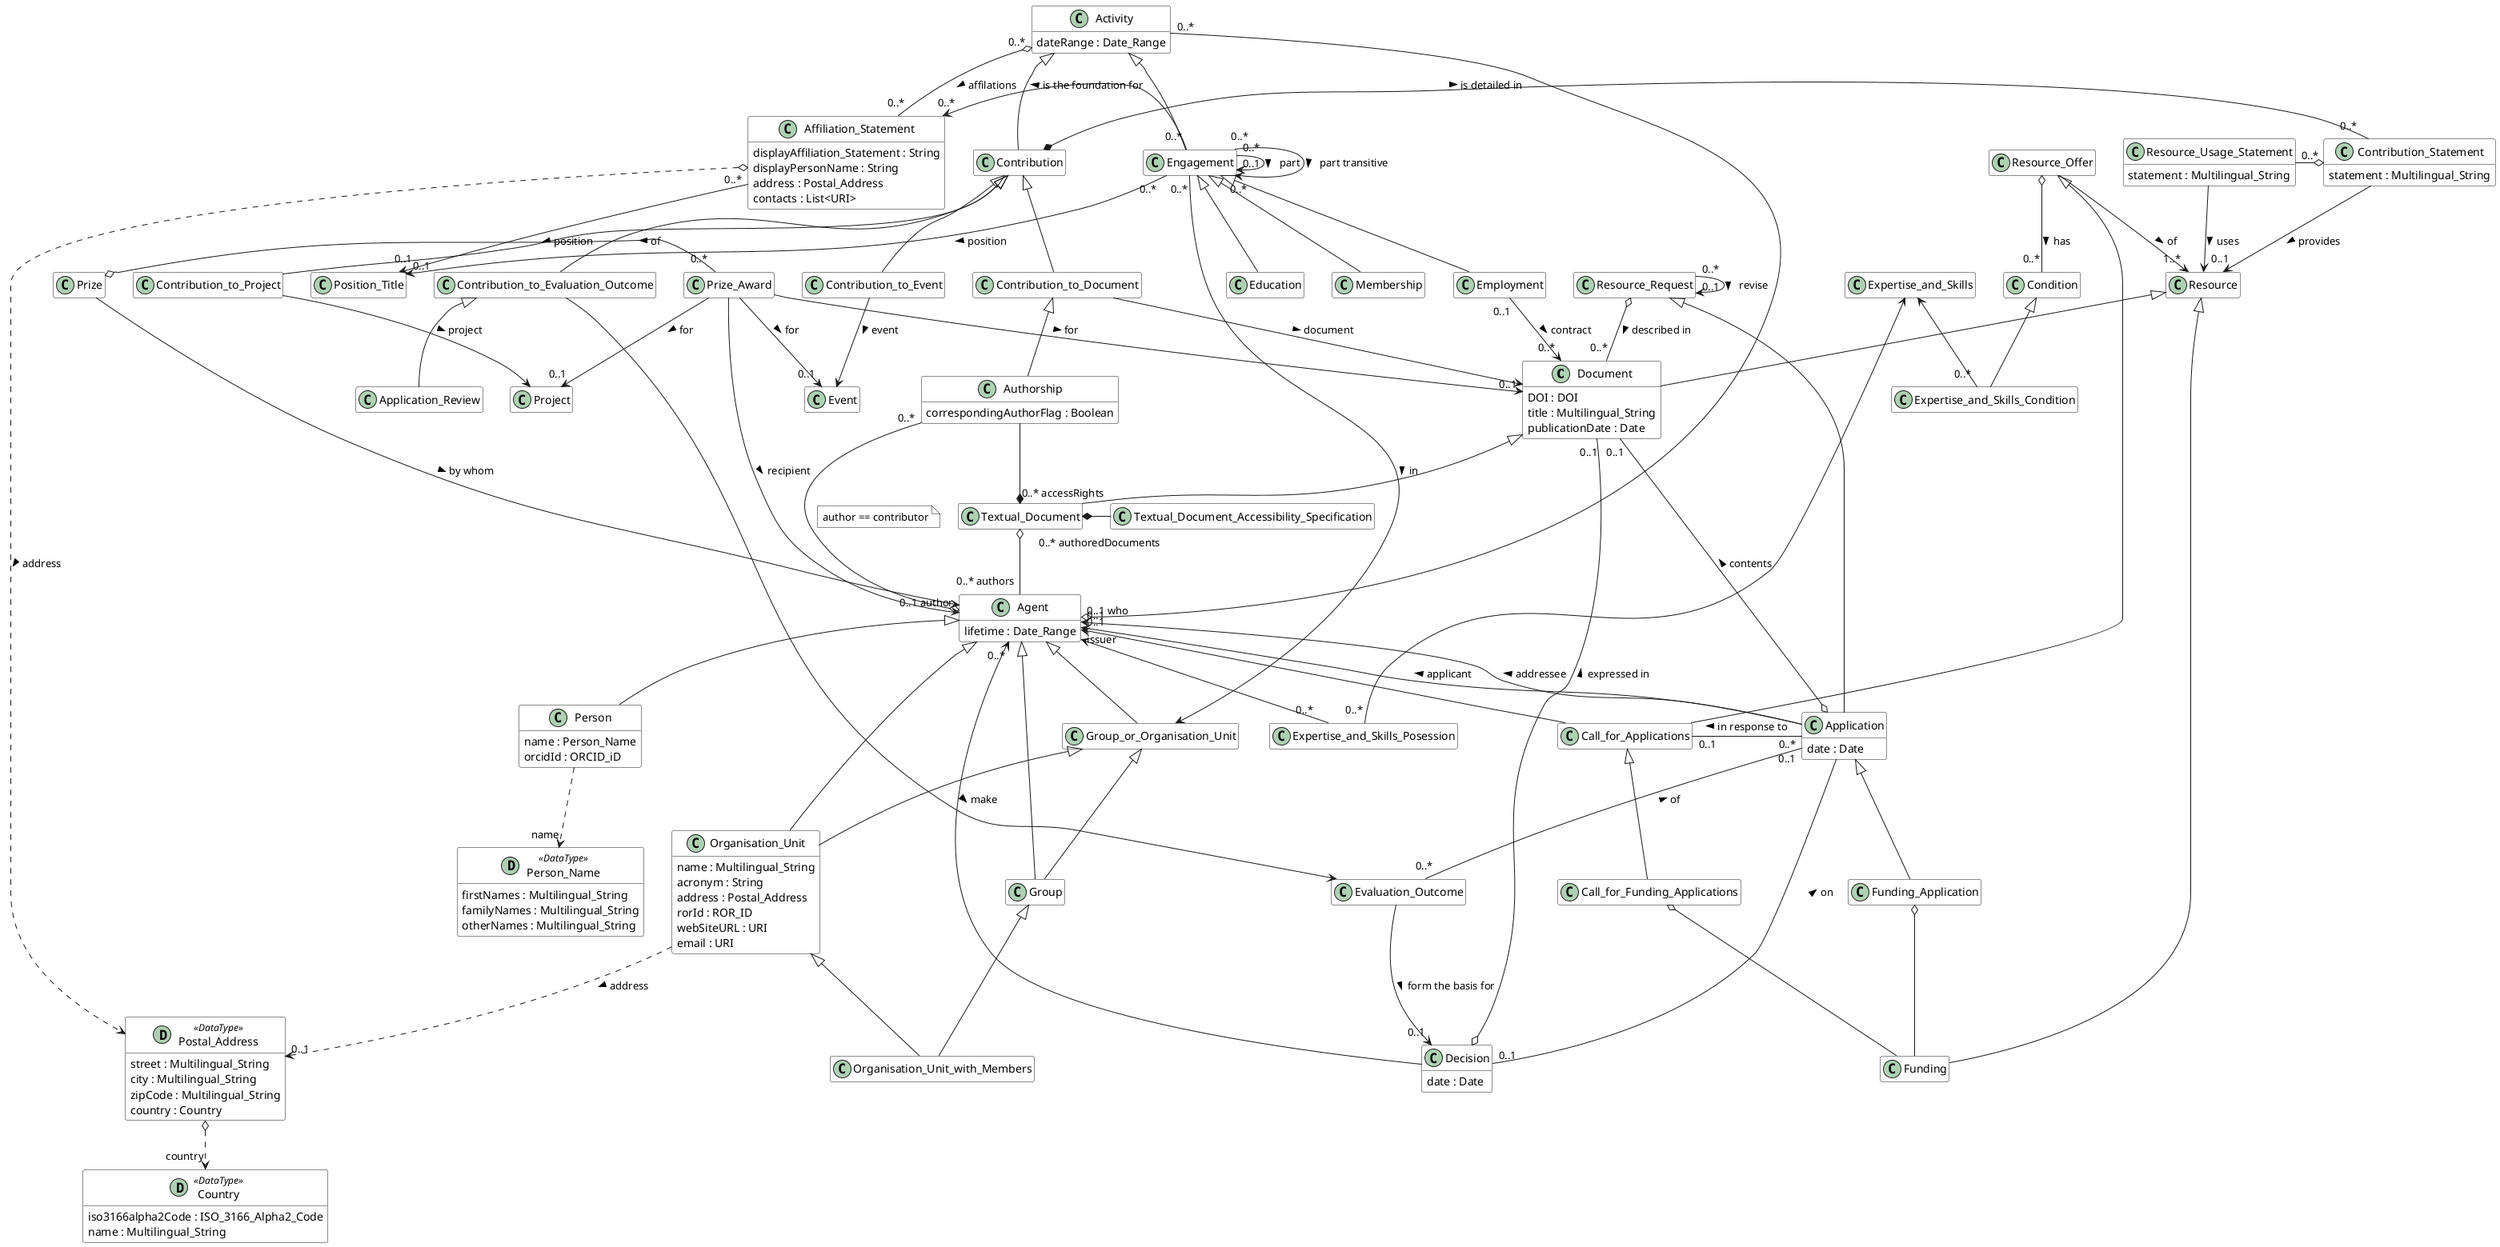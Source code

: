 @startuml
	!startsub common
        !define datatype(x) class x << (D,#add0b2) DataType>> #ffffff
        hide empty members
        skinparam BoxPadding 120
	!endsub

    !startsub Document
        class "Document" #ffffff {
            DOI : DOI
            title : Multilingual_String
            publicationDate : Date
        }
        class "Textual_Document" #ffffff {
        }
    !endsub

    !startsub TDAS
        class "Textual_Document_Accessibility_Specification" #ffffff {
        }
    !endsub

    !startsub Agent
        class "Agent" #ffffff {
        	lifetime : Date_Range
        }
        class "Group_or_Organisation_Unit" #ffffff {
        }
    !endsub

    !startsub OrgUnit
        class "Organisation_Unit" #ffffff {
            name : Multilingual_String
            acronym : String
            address : Postal_Address
            rorId : ROR_ID
            webSiteURL : URI
            email : URI
        }
    !endsub

    !startsub Person
        class "Person" #ffffff {
            name : Person_Name
            orcidId : ORCID_iD
        }

        datatype("Person_Name") {
            firstNames : Multilingual_String
            familyNames : Multilingual_String
            otherNames : Multilingual_String
        }
    !endsub

    !startsub Activity
        class "Activity" #ffffff {
      		dateRange : Date_Range
        }
    !endsub

    !startsub Membership
        class "Membership" #ffffff {
        }
    !endsub

    !startsub Group
        class "Group" #ffffff {
        }
    !endsub

    !startsub OrgUnitWithMembers
            class "Organisation_Unit_with_Members" #ffffff {
            }
    !endsub

    !startsub ContributionToProject
        class "Contribution_to_Project" #ffffff {
        }
    
        class "Project" #ffffff {
        }
    !endsub
    
    !startsub ContributionToEvent
        class "Contribution_to_Event" #ffffff {
        }
    
        class "Event" #ffffff {
        }
    !endsub

    !startsub Contribution
        class "Contribution" #ffffff {
        }
            
        class "Contribution_Statement" #ffffff {
            statement : Multilingual_String
        }
    
        class "Resource_Usage_Statement" #ffffff {
            statement : Multilingual_String
        }
    
        class "Resource" #ffffff {
        }

        class "Funding" #ffffff {
        }
    !endsub


    !startsub ContributionToDocument
        class "Contribution_to_Document" #ffffff {
        }
    !endsub

    !startsub Authorship
        class "Authorship" #ffffff {
            correspondingAuthorFlag : Boolean
        }
    !endsub

    !startsub PostalAddress
        datatype("Postal_Address") {
            street : Multilingual_String
            city : Multilingual_String
            zipCode : Multilingual_String
            country : Country
        }
        datatype("Country") {
             iso3166alpha2Code : ISO_3166_Alpha2_Code
             name : Multilingual_String
        }
    !endsub

    !startsub AffiliationStatement
        class "Affiliation_Statement" #ffffff {
            displayAffiliation_Statement : String
            displayPersonName : String
            address : Postal_Address
            contacts : List<URI>
        }
    !endsub AffiliationStatement

    !startsub Application
        class "Application" #ffffff {
            date : Date
        }

        class "Decision" #ffffff {
            date : Date
        }

        class "Funding_Application" #ffffff {
        }

        class "Call_for_Applications" #ffffff {

        }

        class "Call_for_Funding_Applications" #ffffff {
        }

		class "Evaluation_Outcome" #ffffff {
    	}

		class "Contribution_to_Evaluation_Outcome" #ffffff {
    	}

		class "Application_Review" #ffffff {
    	}

    !endsub Application

    !startsub Prize_Awards
		class "Prize" #ffffff {
    	}
		class "Prize_Award" #ffffff {
    	}
    !endsub

    !startsub Application
        "Application" -u-> "0..1" "Agent" : applicant >
    !endsub

    !startsub Application
        "Application" -u-> "0..1" "Agent" : addressee >
    !endsub

    !startsub Application
		"Call_for_Applications" -u-> "issuer" "Agent"
    !endsub

    !startsub Application
        "Application" "0..1" -- "0..*" "Evaluation_Outcome" : of <
    !endsub

    !startsub Application
        "Application" "0..*" -l- "0..1" "Call_for_Applications" : in response to >
    !endsub

    !startsub Application
        "Application" o-- "0..1" "Document" : contents >
    !endsub

    !startsub Application
        "Application" -r- "0..1" "Decision" : on <
    !endsub

    !startsub Application
        "Decision" o-- "0..1" "Document" : expressed in >
    !endsub

    !startsub Application
        "Application" <|-d- "Funding_Application"
    !endsub

    !startsub Application
        "Call_for_Applications" <|-d- "Call_for_Funding_Applications"
		"Call_for_Funding_Applications" o-- "Funding"
		"Funding_Application" o-- "Funding"
    !endsub

    !startsub Application
        "Decision" -u-> "0..*" "Agent" : make <
    !endsub

    !startsub Application
        "Evaluation_Outcome" -d-> "0..1" "Decision" : form the basis for >
    !endsub

    !startsub Application
        "Contribution" <|-- "Contribution_to_Evaluation_Outcome"
        "Contribution_to_Evaluation_Outcome" <|-d- "Application_Review"
    !endsub

    !startsub Application
        "Contribution_to_Evaluation_Outcome" --> "Evaluation_Outcome"
    !endsub

    !startsub PostalAddress
        "Postal_Address" o..> "country" "Country"
    !endsub

    !startsub PostalAddress
        "Affiliation_Statement" o..> "Postal_Address" : address >
    !endsub

    !startsub AffiliationStatement
        "Activity" "0..*" o-- "0..*" "Affiliation_Statement" : affilations >
    !endsub

    !startsub Contribution
        "Contribution" *-l- "0..*" "Contribution_Statement" : is detailed in >
    !endsub

    !startsub ContributionToDocument
        "Contribution_to_Document" --> "Document" : document >
    !endsub

    !startsub Activity
        "Activity" "0..*" --o "0..1 who" "Agent"
    !endsub

    !startsub Authorship
        "Authorship" --* "Textual_Document"
    !endsub

    !startsub Authorship
        "Contribution_to_Document" <|-- "Authorship"
    !endsub

    !startsub ContributionToDocument
        "Contribution" <|-- "Contribution_to_Document"
    !endsub

    !startsub ContributionToProject
        "Contribution" <|-- "Contribution_to_Project"
    !endsub

    !startsub ContributionToProject
        "Contribution_to_Project" --> "Project" : project >
    !endsub

    !startsub ContributionToEvent
        "Contribution" <|-- "Contribution_to_Event"
    !endsub

    !startsub ContributionToEvent
        "Contribution_to_Event" --> "Event" : event >
    !endsub

    !startsub Contribution
        "Activity" <|-- "Contribution"
    !endsub

    !startsub Contribution
         "Contribution_Statement" --> "0..1" "Resource" : provides >
         "Resource_Usage_Statement" --> "Resource" : uses >
         "Contribution_Statement" o-l- "0..*" "Resource_Usage_Statement"
         "Resource" <|-- "Funding"
    !endsub

    !startsub Authorship
        "Authorship" "0..*" --o "0..1 author" "Agent"
    !endsub

    note on link #white : author == contributor

    !startsub Person
        "Person" ..> "name" "Person_Name"
    !endsub

    !startsub Person
        "Agent" <|-- "Person"
    !endsub

    !startsub OrgUnit
        "Agent" <|-- "Organisation_Unit"
    !endsub

    !startsub PostalAddress
        "Organisation_Unit" ..> "0..1" "Postal_Address" : address >
    !endsub

    !startsub Group
        "Agent" <|-- "Group"
    !endsub

    !startsub OrgUnitWithMembers
        "Group" <|-- "Organisation_Unit_with_Members"
    !endsub

    !startsub OrgUnitWithMembers
        "Organisation_Unit" <|-- "Organisation_Unit_with_Members"
    !endsub

    !startsub Document
    	"Resource" <|-- "Document"
        "Document" <|-d- "Textual_Document"
    !endsub

    !startsub AccessRights
        "Textual_Document" *-r- "0..* accessRights" "Textual_Document_Accessibility_Specification"
    !endsub

    !startsub Authorship
        "Textual_Document" "0..* authoredDocuments" o-- "0..* authors" "Agent"
    !endsub

    !startsub PrizeAwards
    	"Prize_Award" "0..*" -l-o "Prize" : of >
    	"Prize_Award" --> "Agent" : recipient >
    	"Prize" --> "Agent" : by whom >
    	"Prize_Award" --> "0..1" "Document" : for >
    	"Prize_Award" --> "0..1" "Project" : for >
    	"Prize_Award" --> "0..1" "Event" : for >    	
    !endsub

    class "Resource_Offer" #ffffff {
    }
    
    "Resource_Offer" --> "1..*" "Resource" : of >
    
    "Resource_Offer" <|-- "Call_for_Applications"
    
    class "Condition" #ffffff {
    }

	"Resource_Offer" o-- "0..*" "Condition" : has >

    class "Resource_Request" #ffffff {
    }

    "Resource_Request" <|-- "Application"
    
	"Resource_Request" o-- "0..*" "Document" : described in >

    "Resource_Request" "0..*" --> "0..1" "Resource_Request" : revise >
    
    class "Expertise_and_Skills" #ffffff {
    }

    class "Expertise_and_Skills_Posession" #ffffff {
    }
    
    class "Expertise_and_Skills_Condition" #ffffff {
    }
    
    "Expertise_and_Skills" <-- "0..*" "Expertise_and_Skills_Posession"
    "Agent" <-- "0..*" "Expertise_and_Skills_Posession"

    "Expertise_and_Skills" <-- "0..*" "Expertise_and_Skills_Condition"
    "Condition" <|-- "Expertise_and_Skills_Condition"
    
    class "Education" #ffffff {
    }
    
    "Activity" <|-- "Engagement"
    
    class "Engagement" #ffffff {
    }
    
    class "Employment" #ffffff {
    }
    
    "Engagement" <|-- "Employment"
    "Engagement" <|-- "Membership"
    "Engagement" <|-- "Education"
        
    class "Position_Title" #ffffff {
    }

	"Affiliation_Statement" "0..*" --> "0..1" "Position_Title" : position >
	
	"Employment" "0..1" --> "0..*" "Document" : contract >
	
	"Engagement" "0..*" --> "0..1" "Position_Title" : position >
	
	"Engagement" "0..*" -l-> "0..*" "Affiliation_Statement" : is the foundation for >

	"Engagement" "0..*" --> "Group_or_Organisation_Unit" : in >
	
	"Group_or_Organisation_Unit" <|-- "Group"

	"Group_or_Organisation_Unit" <|-- "Organisation_Unit"

	"Agent" <|-- "Group_or_Organisation_Unit"
	
	"Engagement" "0..*" --> "0..1" "Engagement" : part >
	"Engagement" "0..*" --> "0..*" "Engagement" : part transitive >

@enduml
